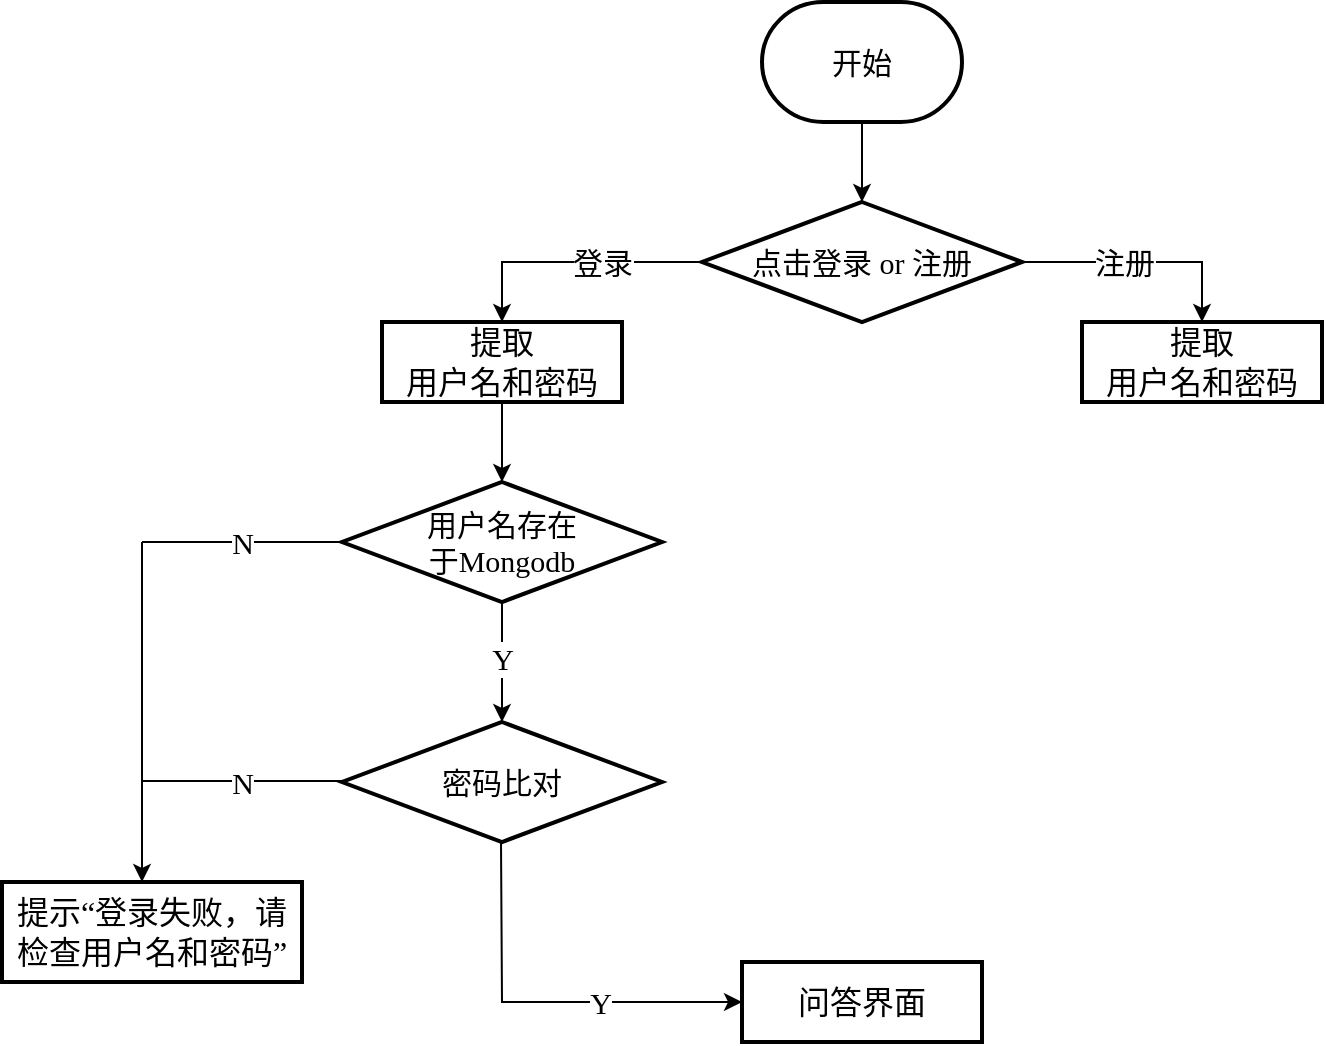 <mxfile version="24.4.0" type="github">
  <diagram name="第 1 页" id="QVGxavetMEc_v-hAi_PU">
    <mxGraphModel dx="1877" dy="522" grid="1" gridSize="10" guides="1" tooltips="1" connect="1" arrows="1" fold="1" page="1" pageScale="1" pageWidth="827" pageHeight="1169" math="0" shadow="0">
      <root>
        <mxCell id="0" />
        <mxCell id="1" parent="0" />
        <mxCell id="wp-qPJgZSI0s8oExYmE6-3" value="&lt;font face=&quot;Times New Roman&quot; style=&quot;font-size: 15px;&quot;&gt;开始&lt;/font&gt;" style="strokeWidth=2;html=1;shape=mxgraph.flowchart.terminator;whiteSpace=wrap;" vertex="1" parent="1">
          <mxGeometry x="350" y="40" width="100" height="60" as="geometry" />
        </mxCell>
        <mxCell id="wp-qPJgZSI0s8oExYmE6-4" value="&lt;font face=&quot;Times New Roman&quot; style=&quot;font-size: 15px;&quot;&gt;点击登录 or 注册&lt;/font&gt;" style="strokeWidth=2;html=1;shape=mxgraph.flowchart.decision;whiteSpace=wrap;strokeColor=default;align=center;verticalAlign=middle;fontFamily=Helvetica;fontSize=12;fontColor=default;fillColor=default;" vertex="1" parent="1">
          <mxGeometry x="320" y="140" width="160" height="60" as="geometry" />
        </mxCell>
        <mxCell id="wp-qPJgZSI0s8oExYmE6-5" value="" style="endArrow=classic;html=1;rounded=0;exitX=0.5;exitY=1;exitDx=0;exitDy=0;exitPerimeter=0;entryX=0.5;entryY=0;entryDx=0;entryDy=0;entryPerimeter=0;" edge="1" parent="1" source="wp-qPJgZSI0s8oExYmE6-3" target="wp-qPJgZSI0s8oExYmE6-4">
          <mxGeometry width="50" height="50" relative="1" as="geometry">
            <mxPoint x="390" y="300" as="sourcePoint" />
            <mxPoint x="440" y="250" as="targetPoint" />
          </mxGeometry>
        </mxCell>
        <mxCell id="wp-qPJgZSI0s8oExYmE6-6" value="" style="endArrow=classic;html=1;rounded=0;exitX=0;exitY=0.5;exitDx=0;exitDy=0;exitPerimeter=0;" edge="1" parent="1" source="wp-qPJgZSI0s8oExYmE6-4">
          <mxGeometry width="50" height="50" relative="1" as="geometry">
            <mxPoint x="390" y="300" as="sourcePoint" />
            <mxPoint x="220" y="200" as="targetPoint" />
            <Array as="points">
              <mxPoint x="220" y="170" />
            </Array>
          </mxGeometry>
        </mxCell>
        <mxCell id="wp-qPJgZSI0s8oExYmE6-7" value="&lt;font face=&quot;Times New Roman&quot; style=&quot;font-size: 15px;&quot;&gt;登录&lt;/font&gt;" style="edgeLabel;html=1;align=center;verticalAlign=middle;resizable=0;points=[];" vertex="1" connectable="0" parent="wp-qPJgZSI0s8oExYmE6-6">
          <mxGeometry x="-0.151" y="2" relative="1" as="geometry">
            <mxPoint x="5" y="-2" as="offset" />
          </mxGeometry>
        </mxCell>
        <mxCell id="wp-qPJgZSI0s8oExYmE6-8" value="" style="endArrow=classic;html=1;rounded=0;exitX=1;exitY=0.5;exitDx=0;exitDy=0;exitPerimeter=0;" edge="1" parent="1" source="wp-qPJgZSI0s8oExYmE6-4">
          <mxGeometry width="50" height="50" relative="1" as="geometry">
            <mxPoint x="330" y="180" as="sourcePoint" />
            <mxPoint x="570" y="200" as="targetPoint" />
            <Array as="points">
              <mxPoint x="570" y="170" />
            </Array>
          </mxGeometry>
        </mxCell>
        <mxCell id="wp-qPJgZSI0s8oExYmE6-9" value="&lt;font face=&quot;Times New Roman&quot; style=&quot;font-size: 15px;&quot;&gt;注册&lt;/font&gt;" style="edgeLabel;html=1;align=center;verticalAlign=middle;resizable=0;points=[];" vertex="1" connectable="0" parent="wp-qPJgZSI0s8oExYmE6-8">
          <mxGeometry x="-0.151" y="2" relative="1" as="geometry">
            <mxPoint y="2" as="offset" />
          </mxGeometry>
        </mxCell>
        <mxCell id="wp-qPJgZSI0s8oExYmE6-10" value="&lt;font face=&quot;Times New Roman&quot; style=&quot;font-size: 16px;&quot;&gt;提取&lt;/font&gt;&lt;div&gt;&lt;font face=&quot;Times New Roman&quot; style=&quot;font-size: 16px;&quot;&gt;用户名和密码&lt;/font&gt;&lt;/div&gt;" style="rounded=0;whiteSpace=wrap;html=1;strokeColor=default;strokeWidth=2;align=center;verticalAlign=middle;fontFamily=Helvetica;fontSize=12;fontColor=default;fillColor=default;" vertex="1" parent="1">
          <mxGeometry x="160" y="200" width="120" height="40" as="geometry" />
        </mxCell>
        <mxCell id="wp-qPJgZSI0s8oExYmE6-11" value="&lt;font face=&quot;Times New Roman&quot; style=&quot;font-size: 16px;&quot;&gt;提取&lt;/font&gt;&lt;div&gt;&lt;font face=&quot;Times New Roman&quot; style=&quot;font-size: 16px;&quot;&gt;用户名和密码&lt;/font&gt;&lt;/div&gt;" style="rounded=0;whiteSpace=wrap;html=1;strokeColor=default;strokeWidth=2;align=center;verticalAlign=middle;fontFamily=Helvetica;fontSize=12;fontColor=default;fillColor=default;" vertex="1" parent="1">
          <mxGeometry x="510" y="200" width="120" height="40" as="geometry" />
        </mxCell>
        <mxCell id="wp-qPJgZSI0s8oExYmE6-12" value="&lt;font face=&quot;Times New Roman&quot;&gt;&lt;span style=&quot;font-size: 15px;&quot;&gt;用户名存在&lt;/span&gt;&lt;/font&gt;&lt;div&gt;&lt;font face=&quot;Times New Roman&quot;&gt;&lt;span style=&quot;font-size: 15px;&quot;&gt;于Mongodb&lt;/span&gt;&lt;/font&gt;&lt;br&gt;&lt;/div&gt;" style="strokeWidth=2;html=1;shape=mxgraph.flowchart.decision;whiteSpace=wrap;strokeColor=default;align=center;verticalAlign=middle;fontFamily=Helvetica;fontSize=12;fontColor=default;fillColor=default;" vertex="1" parent="1">
          <mxGeometry x="140" y="280" width="160" height="60" as="geometry" />
        </mxCell>
        <mxCell id="wp-qPJgZSI0s8oExYmE6-13" value="" style="endArrow=classic;html=1;rounded=0;exitX=0.5;exitY=1;exitDx=0;exitDy=0;entryX=0.5;entryY=0;entryDx=0;entryDy=0;entryPerimeter=0;" edge="1" parent="1" source="wp-qPJgZSI0s8oExYmE6-10" target="wp-qPJgZSI0s8oExYmE6-12">
          <mxGeometry width="50" height="50" relative="1" as="geometry">
            <mxPoint x="380" y="300" as="sourcePoint" />
            <mxPoint x="430" y="250" as="targetPoint" />
          </mxGeometry>
        </mxCell>
        <mxCell id="wp-qPJgZSI0s8oExYmE6-14" value="" style="endArrow=classic;html=1;rounded=0;exitX=0.5;exitY=1;exitDx=0;exitDy=0;exitPerimeter=0;" edge="1" parent="1" source="wp-qPJgZSI0s8oExYmE6-12">
          <mxGeometry width="50" height="50" relative="1" as="geometry">
            <mxPoint x="380" y="300" as="sourcePoint" />
            <mxPoint x="220" y="400" as="targetPoint" />
          </mxGeometry>
        </mxCell>
        <mxCell id="wp-qPJgZSI0s8oExYmE6-17" value="&lt;font face=&quot;Times New Roman&quot; style=&quot;font-size: 15px;&quot;&gt;Y&lt;/font&gt;" style="edgeLabel;html=1;align=center;verticalAlign=middle;resizable=0;points=[];" vertex="1" connectable="0" parent="wp-qPJgZSI0s8oExYmE6-14">
          <mxGeometry x="-0.08" relative="1" as="geometry">
            <mxPoint as="offset" />
          </mxGeometry>
        </mxCell>
        <mxCell id="wp-qPJgZSI0s8oExYmE6-18" value="" style="endArrow=none;html=1;rounded=0;exitX=0;exitY=0.5;exitDx=0;exitDy=0;exitPerimeter=0;endFill=0;" edge="1" parent="1" source="wp-qPJgZSI0s8oExYmE6-12">
          <mxGeometry width="50" height="50" relative="1" as="geometry">
            <mxPoint x="230" y="350" as="sourcePoint" />
            <mxPoint x="40" y="310" as="targetPoint" />
          </mxGeometry>
        </mxCell>
        <mxCell id="wp-qPJgZSI0s8oExYmE6-19" value="&lt;font face=&quot;Times New Roman&quot; style=&quot;font-size: 15px;&quot;&gt;N&lt;/font&gt;" style="edgeLabel;html=1;align=center;verticalAlign=middle;resizable=0;points=[];" vertex="1" connectable="0" parent="wp-qPJgZSI0s8oExYmE6-18">
          <mxGeometry x="-0.08" relative="1" as="geometry">
            <mxPoint x="-4" as="offset" />
          </mxGeometry>
        </mxCell>
        <mxCell id="wp-qPJgZSI0s8oExYmE6-21" value="&lt;div&gt;&lt;font face=&quot;Times New Roman&quot;&gt;&lt;span style=&quot;font-size: 15px;&quot;&gt;密码比对&lt;/span&gt;&lt;/font&gt;&lt;br&gt;&lt;/div&gt;" style="strokeWidth=2;html=1;shape=mxgraph.flowchart.decision;whiteSpace=wrap;strokeColor=default;align=center;verticalAlign=middle;fontFamily=Helvetica;fontSize=12;fontColor=default;fillColor=default;" vertex="1" parent="1">
          <mxGeometry x="140" y="400" width="160" height="60" as="geometry" />
        </mxCell>
        <mxCell id="wp-qPJgZSI0s8oExYmE6-22" value="" style="endArrow=classic;html=1;rounded=0;exitX=0.5;exitY=1;exitDx=0;exitDy=0;exitPerimeter=0;entryX=0;entryY=0.5;entryDx=0;entryDy=0;" edge="1" parent="1" target="wp-qPJgZSI0s8oExYmE6-26">
          <mxGeometry width="50" height="50" relative="1" as="geometry">
            <mxPoint x="219.5" y="460" as="sourcePoint" />
            <mxPoint x="320" y="540" as="targetPoint" />
            <Array as="points">
              <mxPoint x="220" y="540" />
            </Array>
          </mxGeometry>
        </mxCell>
        <mxCell id="wp-qPJgZSI0s8oExYmE6-23" value="&lt;font face=&quot;Times New Roman&quot; style=&quot;font-size: 15px;&quot;&gt;Y&lt;/font&gt;" style="edgeLabel;html=1;align=center;verticalAlign=middle;resizable=0;points=[];" vertex="1" connectable="0" parent="wp-qPJgZSI0s8oExYmE6-22">
          <mxGeometry x="-0.08" relative="1" as="geometry">
            <mxPoint x="37" as="offset" />
          </mxGeometry>
        </mxCell>
        <mxCell id="wp-qPJgZSI0s8oExYmE6-26" value="&lt;font face=&quot;Times New Roman&quot;&gt;&lt;span style=&quot;font-size: 16px;&quot;&gt;问答界面&lt;/span&gt;&lt;/font&gt;" style="rounded=0;whiteSpace=wrap;html=1;strokeColor=default;strokeWidth=2;align=center;verticalAlign=middle;fontFamily=Helvetica;fontSize=12;fontColor=default;fillColor=default;" vertex="1" parent="1">
          <mxGeometry x="340" y="520" width="120" height="40" as="geometry" />
        </mxCell>
        <mxCell id="wp-qPJgZSI0s8oExYmE6-27" value="" style="endArrow=none;html=1;rounded=0;exitX=0;exitY=0.5;exitDx=0;exitDy=0;exitPerimeter=0;endFill=0;" edge="1" parent="1">
          <mxGeometry width="50" height="50" relative="1" as="geometry">
            <mxPoint x="140" y="429.5" as="sourcePoint" />
            <mxPoint x="40" y="429.5" as="targetPoint" />
          </mxGeometry>
        </mxCell>
        <mxCell id="wp-qPJgZSI0s8oExYmE6-28" value="&lt;font face=&quot;Times New Roman&quot; style=&quot;font-size: 15px;&quot;&gt;N&lt;/font&gt;" style="edgeLabel;html=1;align=center;verticalAlign=middle;resizable=0;points=[];" vertex="1" connectable="0" parent="wp-qPJgZSI0s8oExYmE6-27">
          <mxGeometry x="-0.08" relative="1" as="geometry">
            <mxPoint x="-4" as="offset" />
          </mxGeometry>
        </mxCell>
        <mxCell id="wp-qPJgZSI0s8oExYmE6-29" value="&lt;font face=&quot;Times New Roman&quot;&gt;&lt;span style=&quot;font-size: 16px;&quot;&gt;提示“登录失败，请检查用户名和密码”&lt;/span&gt;&lt;/font&gt;" style="rounded=0;whiteSpace=wrap;html=1;strokeColor=default;strokeWidth=2;align=center;verticalAlign=middle;fontFamily=Helvetica;fontSize=12;fontColor=default;fillColor=default;" vertex="1" parent="1">
          <mxGeometry x="-30" y="480" width="150" height="50" as="geometry" />
        </mxCell>
        <mxCell id="wp-qPJgZSI0s8oExYmE6-30" value="" style="endArrow=classic;html=1;rounded=0;" edge="1" parent="1">
          <mxGeometry width="50" height="50" relative="1" as="geometry">
            <mxPoint x="40" y="310" as="sourcePoint" />
            <mxPoint x="40" y="480" as="targetPoint" />
          </mxGeometry>
        </mxCell>
      </root>
    </mxGraphModel>
  </diagram>
</mxfile>
